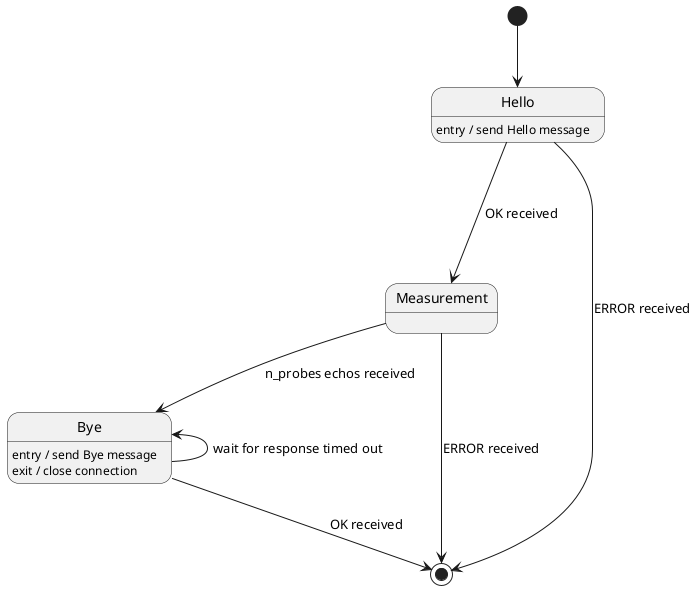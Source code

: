 @startuml client-states

[*] --> Hello

Hello : entry / send Hello message

Hello ---> Measurement : OK received
Hello --> [*] : ERROR received

Measurement --> Bye : n_probes echos received
Measurement --> [*] : ERROR received

Bye : entry / send Bye message
Bye : exit / close connection

Bye --> [*] : OK received
Bye -up-> Bye : wait for response timed out

@endumls